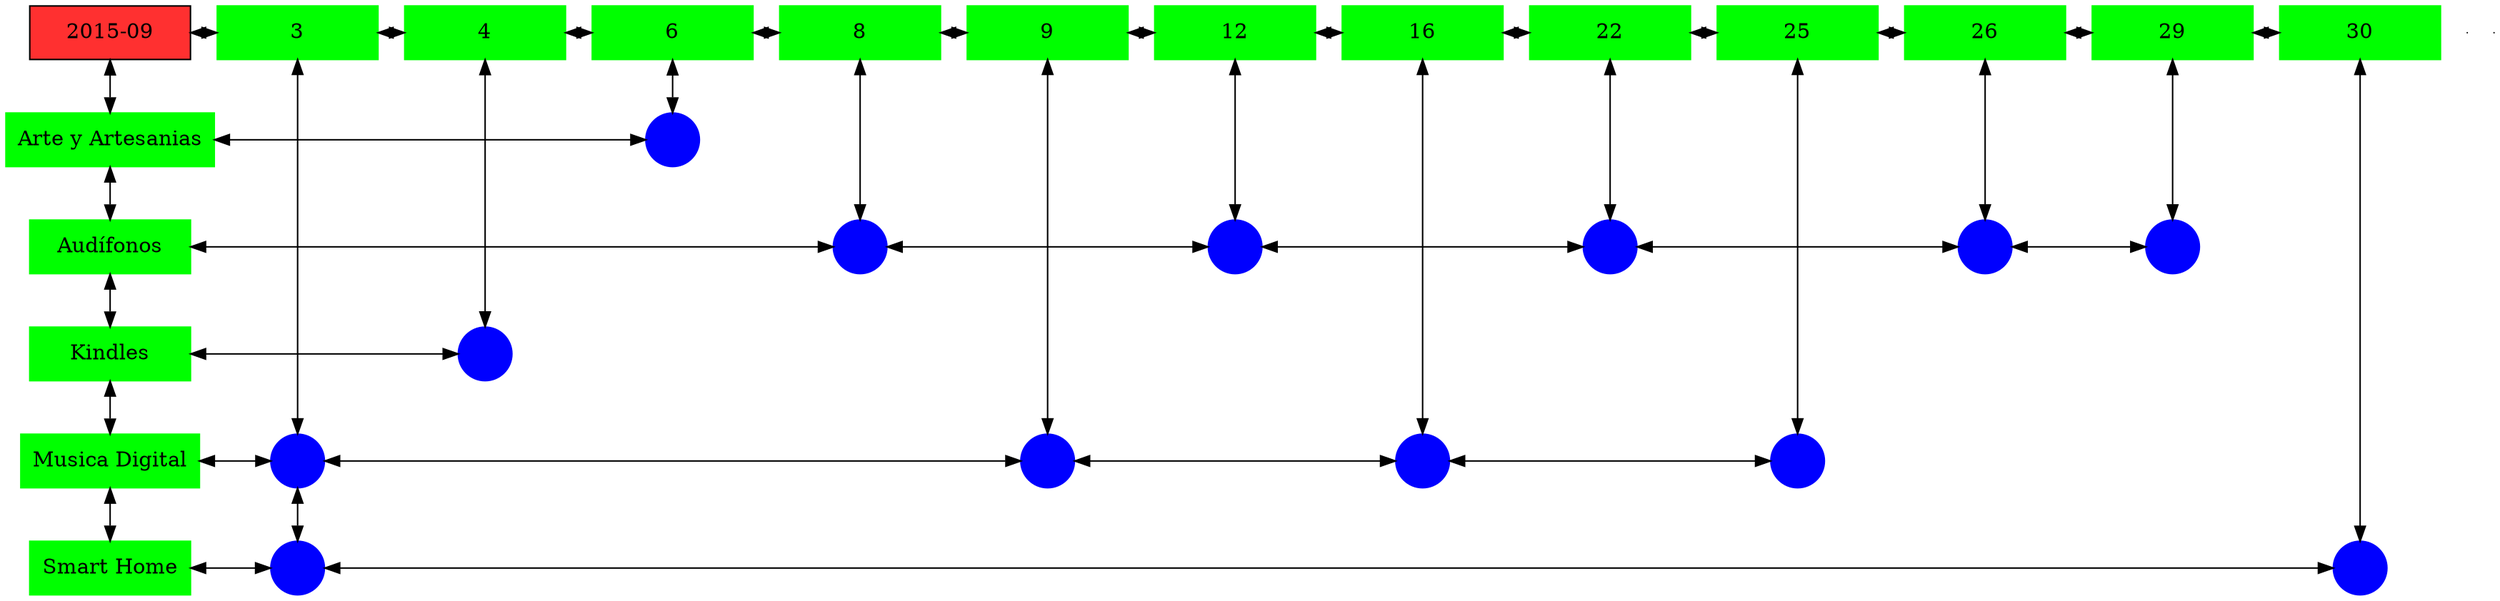 digraph G{
node[shape="box"];
nodeMt[ label = "2015-09", width = 1.5, style = filled, fillcolor = firebrick1, group = 1 ];
e0[ shape = point, width = 0 ];
e1[ shape = point, width = 0 ];
node0xc001f23c20[label="3",color=green,style =filled,width = 1.5 group=3];
nodeMt->node0xc001f23c20[dir="both"];
{rank=same;nodeMt;node0xc001f23c20;}
node0xc001f4b9a0[label="4",color=green,style =filled,width = 1.5 group=4];
node0xc001f23c20->node0xc001f4b9a0[dir="both"];
{rank=same;node0xc001f23c20;node0xc001f4b9a0;}
node0xc002050b90[label="6",color=green,style =filled,width = 1.5 group=6];
node0xc001f4b9a0->node0xc002050b90[dir="both"];
{rank=same;node0xc001f4b9a0;node0xc002050b90;}
node0xc0021192c0[label="8",color=green,style =filled,width = 1.5 group=8];
node0xc002050b90->node0xc0021192c0[dir="both"];
{rank=same;node0xc002050b90;node0xc0021192c0;}
node0xc00206d4f0[label="9",color=green,style =filled,width = 1.5 group=9];
node0xc0021192c0->node0xc00206d4f0[dir="both"];
{rank=same;node0xc0021192c0;node0xc00206d4f0;}
node0xc0021a2fa0[label="12",color=green,style =filled,width = 1.5 group=12];
node0xc00206d4f0->node0xc0021a2fa0[dir="both"];
{rank=same;node0xc00206d4f0;node0xc0021a2fa0;}
node0xc0022e5770[label="16",color=green,style =filled,width = 1.5 group=16];
node0xc0021a2fa0->node0xc0022e5770[dir="both"];
{rank=same;node0xc0021a2fa0;node0xc0022e5770;}
node0xc001f938b0[label="22",color=green,style =filled,width = 1.5 group=22];
node0xc0022e5770->node0xc001f938b0[dir="both"];
{rank=same;node0xc0022e5770;node0xc001f938b0;}
node0xc001e81cc0[label="25",color=green,style =filled,width = 1.5 group=25];
node0xc001f938b0->node0xc001e81cc0[dir="both"];
{rank=same;node0xc001f938b0;node0xc001e81cc0;}
node0xc0021fd4f0[label="26",color=green,style =filled,width = 1.5 group=26];
node0xc001e81cc0->node0xc0021fd4f0[dir="both"];
{rank=same;node0xc001e81cc0;node0xc0021fd4f0;}
node0xc002295e50[label="29",color=green,style =filled,width = 1.5 group=29];
node0xc0021fd4f0->node0xc002295e50[dir="both"];
{rank=same;node0xc0021fd4f0;node0xc002295e50;}
node0xc002158e60[label="30",color=green,style =filled,width = 1.5 group=30];
node0xc002295e50->node0xc002158e60[dir="both"];
{rank=same;node0xc002295e50;node0xc002158e60;}
node0xc002050b40[label="Arte y Artesanias",color=green,style =filled width = 1.5 group=1];
node0xc00204cc00[label="",color=blue,style =filled, width = 0.5 group=6 shape=circle];
node0xc002050b40->node0xc00204cc00[dir="both"];
{rank=same;node0xc002050b40;node0xc00204cc00;}
node0xc001f93860[label="Audífonos",color=green,style =filled width = 1.5 group=1];
node0xc002115080[label="",color=blue,style =filled, width = 0.5 group=8 shape=circle];
node0xc001f93860->node0xc002115080[dir="both"];
{rank=same;node0xc001f93860;node0xc002115080;}
node0xc0021ac080[label="",color=blue,style =filled, width = 0.5 group=12 shape=circle];
node0xc002115080->node0xc0021ac080[dir="both"];
{rank=same;node0xc0021ac080;node0xc002115080;}
node0xc001f98400[label="",color=blue,style =filled, width = 0.5 group=22 shape=circle];
node0xc0021ac080->node0xc001f98400[dir="both"];
{rank=same;node0xc001f98400;node0xc0021ac080;}
node0xc002202d80[label="",color=blue,style =filled, width = 0.5 group=26 shape=circle];
node0xc001f98400->node0xc002202d80[dir="both"];
{rank=same;node0xc002202d80;node0xc001f98400;}
node0xc002299380[label="",color=blue,style =filled, width = 0.5 group=29 shape=circle];
node0xc002202d80->node0xc002299380[dir="both"];
{rank=same;node0xc002299380;node0xc002202d80;}
node0xc001f4b950[label="Kindles",color=green,style =filled width = 1.5 group=1];
node0xc001f41e00[label="",color=blue,style =filled, width = 0.5 group=4 shape=circle];
node0xc001f4b950->node0xc001f41e00[dir="both"];
{rank=same;node0xc001f4b950;node0xc001f41e00;}
node0xc001e81c70[label="Musica Digital",color=green,style =filled width = 1.5 group=1];
node0xc001f28200[label="",color=blue,style =filled, width = 0.5 group=3 shape=circle];
node0xc001e81c70->node0xc001f28200[dir="both"];
{rank=same;node0xc001e81c70;node0xc001f28200;}
node0xc0021eba80[label="",color=blue,style =filled, width = 0.5 group=9 shape=circle];
node0xc001f28200->node0xc0021eba80[dir="both"];
{rank=same;node0xc0021eba80;node0xc001f28200;}
node0xc0022f0080[label="",color=blue,style =filled, width = 0.5 group=16 shape=circle];
node0xc0021eba80->node0xc0022f0080[dir="both"];
{rank=same;node0xc0022f0080;node0xc0021eba80;}
node0xc0022dd080[label="",color=blue,style =filled, width = 0.5 group=25 shape=circle];
node0xc0022f0080->node0xc0022dd080[dir="both"];
{rank=same;node0xc0022dd080;node0xc0022f0080;}
node0xc00200ed20[label="Smart Home",color=green,style =filled width = 1.5 group=1];
node0xc00200d080[label="",color=blue,style =filled, width = 0.5 group=3 shape=circle];
node0xc00200ed20->node0xc00200d080[dir="both"];
{rank=same;node0xc00200ed20;node0xc00200d080;}
node0xc002157100[label="",color=blue,style =filled, width = 0.5 group=30 shape=circle];
node0xc00200d080->node0xc002157100[dir="both"];
{rank=same;node0xc002157100;node0xc00200d080;}
node0xc001f23c20->node0xc001f28200[dir="both"];
node0xc001f28200->node0xc00200d080[dir="both"];
node0xc001f4b9a0->node0xc001f41e00[dir="both"];
node0xc002050b90->node0xc00204cc00[dir="both"];
node0xc0021192c0->node0xc002115080[dir="both"];
node0xc00206d4f0->node0xc0021eba80[dir="both"];
node0xc0021a2fa0->node0xc0021ac080[dir="both"];
node0xc0022e5770->node0xc0022f0080[dir="both"];
node0xc001f938b0->node0xc001f98400[dir="both"];
node0xc001e81cc0->node0xc0022dd080[dir="both"];
node0xc0021fd4f0->node0xc002202d80[dir="both"];
node0xc002295e50->node0xc002299380[dir="both"];
node0xc002158e60->node0xc002157100[dir="both"];
nodeMt->node0xc002050b40[dir="both"];
node0xc002050b40->node0xc001f93860[dir="both"];
node0xc001f93860->node0xc001f4b950[dir="both"];
node0xc001f4b950->node0xc001e81c70[dir="both"];
node0xc001e81c70->node0xc00200ed20[dir="both"];
}

